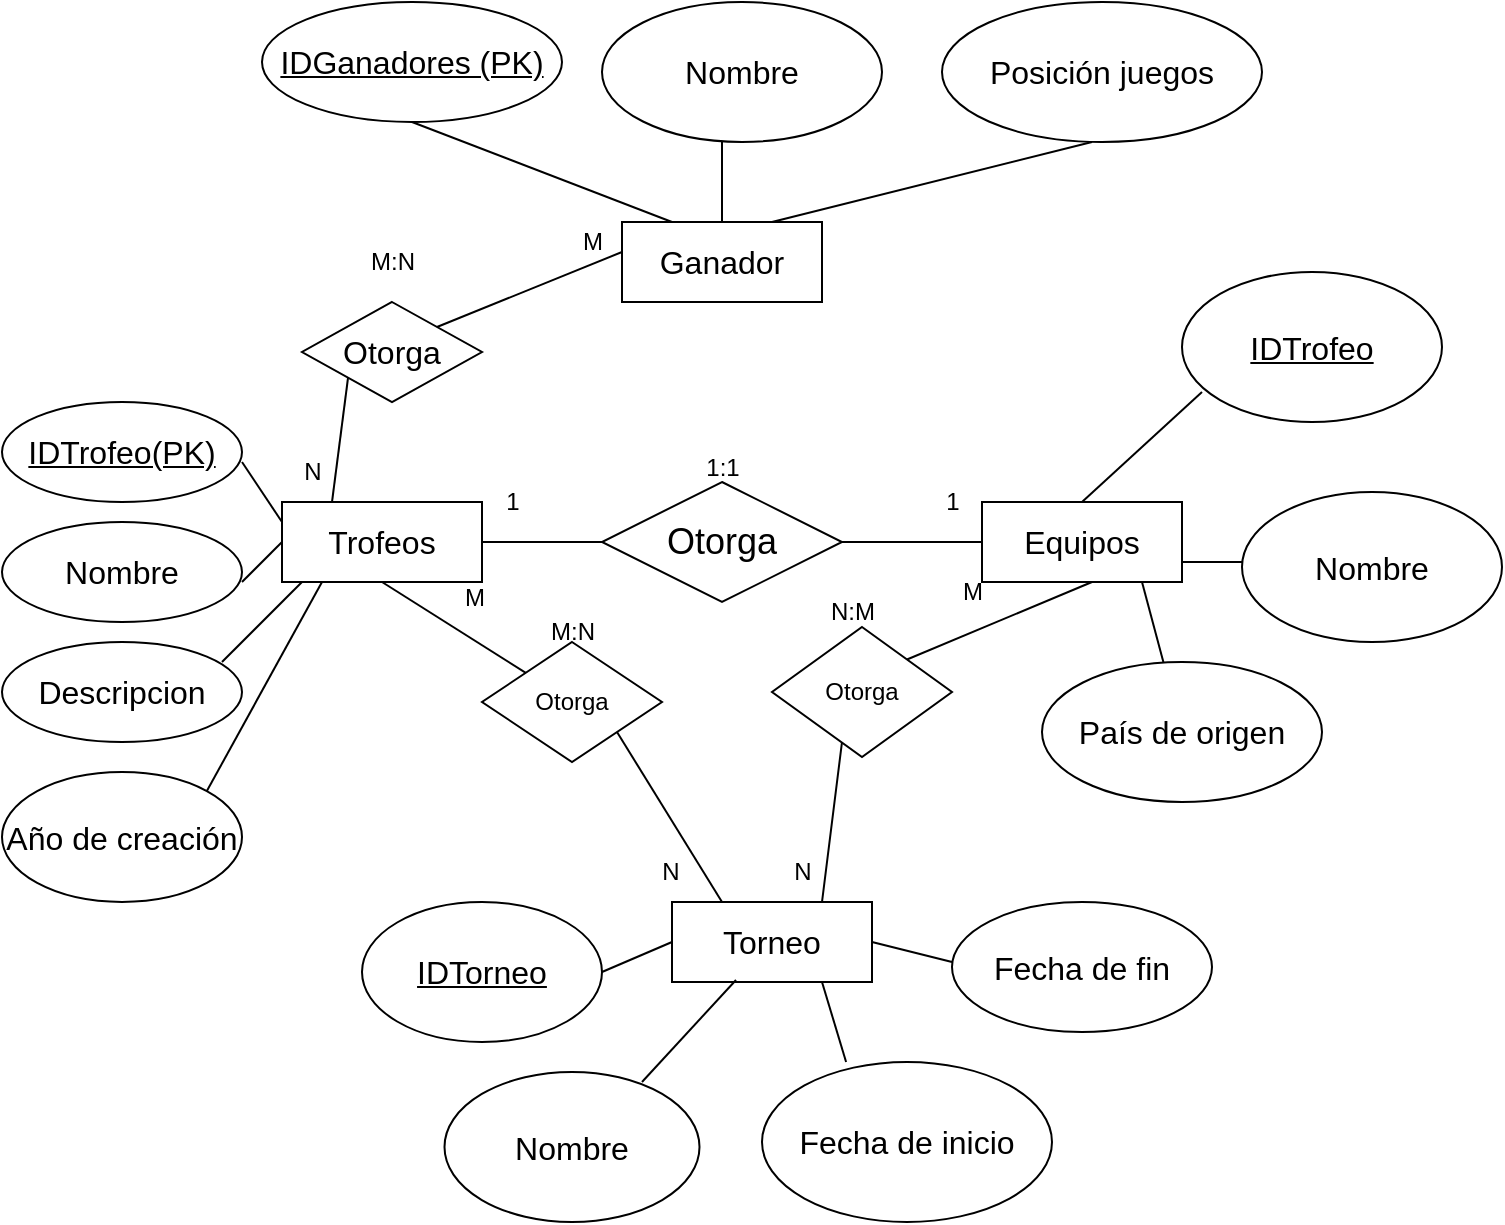 <mxfile version="24.6.4" type="device">
  <diagram id="R2lEEEUBdFMjLlhIrx00" name="Page-1">
    <mxGraphModel dx="1035" dy="626" grid="1" gridSize="10" guides="1" tooltips="1" connect="1" arrows="1" fold="1" page="1" pageScale="1" pageWidth="850" pageHeight="1100" math="0" shadow="0" extFonts="Permanent Marker^https://fonts.googleapis.com/css?family=Permanent+Marker">
      <root>
        <mxCell id="0" />
        <mxCell id="1" parent="0" />
        <mxCell id="ekM_NdL7K5Tozn75nBEl-268" value="&lt;span style=&quot;font-size: 18px;&quot;&gt;Otorga&lt;/span&gt;" style="shape=rhombus;perimeter=rhombusPerimeter;whiteSpace=wrap;html=1;align=center;" parent="1" vertex="1">
          <mxGeometry x="340" y="240" width="120" height="60" as="geometry" />
        </mxCell>
        <mxCell id="ekM_NdL7K5Tozn75nBEl-269" value="" style="line;strokeWidth=1;rotatable=0;dashed=0;labelPosition=right;align=left;verticalAlign=middle;spacingTop=0;spacingLeft=6;points=[];portConstraint=eastwest;" parent="1" vertex="1">
          <mxGeometry x="460" y="265" width="70" height="10" as="geometry" />
        </mxCell>
        <mxCell id="ekM_NdL7K5Tozn75nBEl-270" value="" style="line;strokeWidth=1;rotatable=0;dashed=0;labelPosition=right;align=left;verticalAlign=middle;spacingTop=0;spacingLeft=6;points=[];portConstraint=eastwest;" parent="1" vertex="1">
          <mxGeometry x="280" y="265" width="60" height="10" as="geometry" />
        </mxCell>
        <mxCell id="ekM_NdL7K5Tozn75nBEl-271" value="&lt;font size=&quot;3&quot;&gt;Trofeos&lt;/font&gt;" style="whiteSpace=wrap;html=1;align=center;" parent="1" vertex="1">
          <mxGeometry x="180" y="250" width="100" height="40" as="geometry" />
        </mxCell>
        <mxCell id="ekM_NdL7K5Tozn75nBEl-272" value="&lt;font size=&quot;3&quot;&gt;Equipos&lt;/font&gt;" style="whiteSpace=wrap;html=1;align=center;" parent="1" vertex="1">
          <mxGeometry x="530" y="250" width="100" height="40" as="geometry" />
        </mxCell>
        <mxCell id="ekM_NdL7K5Tozn75nBEl-274" value="&lt;font style=&quot;font-size: 16px;&quot;&gt;Ganador&lt;/font&gt;" style="whiteSpace=wrap;html=1;align=center;" parent="1" vertex="1">
          <mxGeometry x="350" y="110" width="100" height="40" as="geometry" />
        </mxCell>
        <mxCell id="ekM_NdL7K5Tozn75nBEl-275" value="&lt;span style=&quot;font-size: 16px;&quot;&gt;Torneo&lt;/span&gt;" style="whiteSpace=wrap;html=1;align=center;" parent="1" vertex="1">
          <mxGeometry x="375" y="450" width="100" height="40" as="geometry" />
        </mxCell>
        <mxCell id="ekM_NdL7K5Tozn75nBEl-276" value="&lt;font style=&quot;font-size: 16px;&quot;&gt;Otorga&lt;/font&gt;" style="shape=rhombus;perimeter=rhombusPerimeter;whiteSpace=wrap;html=1;align=center;" parent="1" vertex="1">
          <mxGeometry x="190" y="150" width="90" height="50" as="geometry" />
        </mxCell>
        <mxCell id="ekM_NdL7K5Tozn75nBEl-277" value="Otorga" style="shape=rhombus;perimeter=rhombusPerimeter;whiteSpace=wrap;html=1;align=center;" parent="1" vertex="1">
          <mxGeometry x="280" y="320" width="90" height="60" as="geometry" />
        </mxCell>
        <mxCell id="ekM_NdL7K5Tozn75nBEl-278" value="Otorga" style="shape=rhombus;perimeter=rhombusPerimeter;whiteSpace=wrap;html=1;align=center;" parent="1" vertex="1">
          <mxGeometry x="425" y="312.5" width="90" height="65" as="geometry" />
        </mxCell>
        <mxCell id="ekM_NdL7K5Tozn75nBEl-282" value="" style="endArrow=none;html=1;rounded=0;entryX=1;entryY=0;entryDx=0;entryDy=0;" parent="1" target="ekM_NdL7K5Tozn75nBEl-276" edge="1">
          <mxGeometry relative="1" as="geometry">
            <mxPoint x="350" y="125" as="sourcePoint" />
            <mxPoint x="270" y="225" as="targetPoint" />
          </mxGeometry>
        </mxCell>
        <mxCell id="ekM_NdL7K5Tozn75nBEl-284" value="" style="endArrow=none;html=1;rounded=0;exitX=0.25;exitY=0;exitDx=0;exitDy=0;" parent="1" source="ekM_NdL7K5Tozn75nBEl-271" edge="1">
          <mxGeometry relative="1" as="geometry">
            <mxPoint x="60" y="190" as="sourcePoint" />
            <mxPoint x="213" y="188" as="targetPoint" />
          </mxGeometry>
        </mxCell>
        <mxCell id="ekM_NdL7K5Tozn75nBEl-285" value="" style="endArrow=none;html=1;rounded=0;" parent="1" source="ekM_NdL7K5Tozn75nBEl-277" edge="1">
          <mxGeometry relative="1" as="geometry">
            <mxPoint x="150" y="380" as="sourcePoint" />
            <mxPoint x="230" y="290" as="targetPoint" />
          </mxGeometry>
        </mxCell>
        <mxCell id="ekM_NdL7K5Tozn75nBEl-287" value="" style="endArrow=none;html=1;rounded=0;entryX=0.25;entryY=0;entryDx=0;entryDy=0;exitX=1;exitY=1;exitDx=0;exitDy=0;" parent="1" source="ekM_NdL7K5Tozn75nBEl-277" target="ekM_NdL7K5Tozn75nBEl-275" edge="1">
          <mxGeometry relative="1" as="geometry">
            <mxPoint x="230" y="440" as="sourcePoint" />
            <mxPoint x="315" y="370" as="targetPoint" />
          </mxGeometry>
        </mxCell>
        <mxCell id="ekM_NdL7K5Tozn75nBEl-289" value="" style="endArrow=none;html=1;rounded=0;exitX=1;exitY=0;exitDx=0;exitDy=0;" parent="1" source="ekM_NdL7K5Tozn75nBEl-278" edge="1">
          <mxGeometry relative="1" as="geometry">
            <mxPoint x="425" y="290" as="sourcePoint" />
            <mxPoint x="585" y="290" as="targetPoint" />
          </mxGeometry>
        </mxCell>
        <mxCell id="ekM_NdL7K5Tozn75nBEl-290" value="" style="endArrow=none;html=1;rounded=0;" parent="1" edge="1">
          <mxGeometry relative="1" as="geometry">
            <mxPoint x="400" y="110" as="sourcePoint" />
            <mxPoint x="400" y="70" as="targetPoint" />
          </mxGeometry>
        </mxCell>
        <mxCell id="ekM_NdL7K5Tozn75nBEl-291" value="&lt;font style=&quot;font-size: 16px;&quot;&gt;&lt;u&gt;IDGanadores (PK)&lt;/u&gt;&lt;/font&gt;" style="ellipse;whiteSpace=wrap;html=1;align=center;" parent="1" vertex="1">
          <mxGeometry x="170" width="150" height="60" as="geometry" />
        </mxCell>
        <mxCell id="ekM_NdL7K5Tozn75nBEl-294" value="&lt;font style=&quot;font-size: 16px;&quot;&gt;Nombre&lt;/font&gt;" style="ellipse;whiteSpace=wrap;html=1;align=center;" parent="1" vertex="1">
          <mxGeometry x="340" width="140" height="70" as="geometry" />
        </mxCell>
        <mxCell id="ekM_NdL7K5Tozn75nBEl-295" value="" style="endArrow=none;html=1;rounded=0;entryX=0.25;entryY=0;entryDx=0;entryDy=0;exitX=0.5;exitY=1;exitDx=0;exitDy=0;" parent="1" source="ekM_NdL7K5Tozn75nBEl-291" target="ekM_NdL7K5Tozn75nBEl-274" edge="1">
          <mxGeometry relative="1" as="geometry">
            <mxPoint x="230" y="60" as="sourcePoint" />
            <mxPoint x="390" y="60" as="targetPoint" />
          </mxGeometry>
        </mxCell>
        <mxCell id="ekM_NdL7K5Tozn75nBEl-296" value="&lt;font style=&quot;font-size: 16px;&quot;&gt;Posición juegos&lt;/font&gt;" style="ellipse;whiteSpace=wrap;html=1;align=center;" parent="1" vertex="1">
          <mxGeometry x="510" width="160" height="70" as="geometry" />
        </mxCell>
        <mxCell id="ekM_NdL7K5Tozn75nBEl-297" value="" style="endArrow=none;html=1;rounded=0;" parent="1" edge="1">
          <mxGeometry relative="1" as="geometry">
            <mxPoint x="425" y="110" as="sourcePoint" />
            <mxPoint x="585" y="70" as="targetPoint" />
          </mxGeometry>
        </mxCell>
        <mxCell id="ekM_NdL7K5Tozn75nBEl-298" value="&lt;font style=&quot;font-size: 16px;&quot;&gt;&lt;u&gt;IDTrofeo(PK)&lt;/u&gt;&lt;/font&gt;" style="ellipse;whiteSpace=wrap;html=1;align=center;" parent="1" vertex="1">
          <mxGeometry x="40" y="200" width="120" height="50" as="geometry" />
        </mxCell>
        <mxCell id="ekM_NdL7K5Tozn75nBEl-299" value="&lt;font style=&quot;font-size: 16px;&quot;&gt;Descripcion&lt;/font&gt;" style="ellipse;whiteSpace=wrap;html=1;align=center;" parent="1" vertex="1">
          <mxGeometry x="40" y="320" width="120" height="50" as="geometry" />
        </mxCell>
        <mxCell id="ekM_NdL7K5Tozn75nBEl-300" value="&lt;font style=&quot;font-size: 16px;&quot;&gt;Nombre&lt;/font&gt;" style="ellipse;whiteSpace=wrap;html=1;align=center;" parent="1" vertex="1">
          <mxGeometry x="40" y="260" width="120" height="50" as="geometry" />
        </mxCell>
        <mxCell id="ekM_NdL7K5Tozn75nBEl-301" value="&lt;span style=&quot;font-size: 16px;&quot;&gt;Año de creación&lt;/span&gt;" style="ellipse;whiteSpace=wrap;html=1;align=center;" parent="1" vertex="1">
          <mxGeometry x="40" y="385" width="120" height="65" as="geometry" />
        </mxCell>
        <mxCell id="ekM_NdL7K5Tozn75nBEl-302" value="" style="endArrow=none;html=1;rounded=0;entryX=0;entryY=0.25;entryDx=0;entryDy=0;" parent="1" target="ekM_NdL7K5Tozn75nBEl-271" edge="1">
          <mxGeometry relative="1" as="geometry">
            <mxPoint x="160" y="230" as="sourcePoint" />
            <mxPoint x="315" y="224.29" as="targetPoint" />
          </mxGeometry>
        </mxCell>
        <mxCell id="JNzm3K18ym4uhyMhMxKO-1" value="&lt;font style=&quot;font-size: 16px;&quot;&gt;Nombre&lt;/font&gt;" style="ellipse;whiteSpace=wrap;html=1;" vertex="1" parent="1">
          <mxGeometry x="261.25" y="535" width="127.5" height="75" as="geometry" />
        </mxCell>
        <mxCell id="JNzm3K18ym4uhyMhMxKO-2" value="" style="endArrow=none;html=1;rounded=0;" edge="1" parent="1">
          <mxGeometry width="50" height="50" relative="1" as="geometry">
            <mxPoint x="160" y="290" as="sourcePoint" />
            <mxPoint x="180" y="270" as="targetPoint" />
          </mxGeometry>
        </mxCell>
        <mxCell id="JNzm3K18ym4uhyMhMxKO-3" value="" style="endArrow=none;html=1;rounded=0;" edge="1" parent="1">
          <mxGeometry width="50" height="50" relative="1" as="geometry">
            <mxPoint x="150" y="330" as="sourcePoint" />
            <mxPoint x="190" y="290" as="targetPoint" />
          </mxGeometry>
        </mxCell>
        <mxCell id="JNzm3K18ym4uhyMhMxKO-4" value="" style="endArrow=none;html=1;rounded=0;exitX=1;exitY=0;exitDx=0;exitDy=0;" edge="1" parent="1" source="ekM_NdL7K5Tozn75nBEl-301">
          <mxGeometry width="50" height="50" relative="1" as="geometry">
            <mxPoint x="150" y="340" as="sourcePoint" />
            <mxPoint x="200" y="290" as="targetPoint" />
          </mxGeometry>
        </mxCell>
        <mxCell id="JNzm3K18ym4uhyMhMxKO-5" value="&lt;font style=&quot;font-size: 16px;&quot;&gt;Fecha de fin&lt;/font&gt;" style="ellipse;whiteSpace=wrap;html=1;" vertex="1" parent="1">
          <mxGeometry x="515" y="450" width="130" height="65" as="geometry" />
        </mxCell>
        <mxCell id="JNzm3K18ym4uhyMhMxKO-6" value="&lt;font size=&quot;1&quot;&gt;&lt;u style=&quot;font-size: 16px;&quot;&gt;IDTorneo&lt;/u&gt;&lt;/font&gt;" style="ellipse;whiteSpace=wrap;html=1;" vertex="1" parent="1">
          <mxGeometry x="220" y="450" width="120" height="70" as="geometry" />
        </mxCell>
        <mxCell id="JNzm3K18ym4uhyMhMxKO-8" value="&lt;font style=&quot;font-size: 16px;&quot;&gt;Fecha de inicio&lt;/font&gt;" style="ellipse;whiteSpace=wrap;html=1;" vertex="1" parent="1">
          <mxGeometry x="420" y="530" width="145" height="80" as="geometry" />
        </mxCell>
        <mxCell id="JNzm3K18ym4uhyMhMxKO-9" value="" style="endArrow=none;html=1;rounded=0;exitX=0.29;exitY=0;exitDx=0;exitDy=0;exitPerimeter=0;" edge="1" parent="1" source="JNzm3K18ym4uhyMhMxKO-8">
          <mxGeometry width="50" height="50" relative="1" as="geometry">
            <mxPoint x="400" y="540" as="sourcePoint" />
            <mxPoint x="450" y="490" as="targetPoint" />
          </mxGeometry>
        </mxCell>
        <mxCell id="JNzm3K18ym4uhyMhMxKO-10" value="" style="endArrow=none;html=1;rounded=0;entryX=0.32;entryY=0.975;entryDx=0;entryDy=0;entryPerimeter=0;" edge="1" parent="1" target="ekM_NdL7K5Tozn75nBEl-275">
          <mxGeometry width="50" height="50" relative="1" as="geometry">
            <mxPoint x="360" y="540" as="sourcePoint" />
            <mxPoint x="400" y="500" as="targetPoint" />
            <Array as="points" />
          </mxGeometry>
        </mxCell>
        <mxCell id="JNzm3K18ym4uhyMhMxKO-12" value="" style="endArrow=none;html=1;rounded=0;exitX=1;exitY=0.5;exitDx=0;exitDy=0;" edge="1" parent="1" source="ekM_NdL7K5Tozn75nBEl-275">
          <mxGeometry width="50" height="50" relative="1" as="geometry">
            <mxPoint x="465" y="530" as="sourcePoint" />
            <mxPoint x="515" y="480" as="targetPoint" />
          </mxGeometry>
        </mxCell>
        <mxCell id="JNzm3K18ym4uhyMhMxKO-13" value="" style="endArrow=none;html=1;rounded=0;exitX=1;exitY=0.5;exitDx=0;exitDy=0;" edge="1" parent="1" source="JNzm3K18ym4uhyMhMxKO-6">
          <mxGeometry width="50" height="50" relative="1" as="geometry">
            <mxPoint x="325" y="520" as="sourcePoint" />
            <mxPoint x="375" y="470" as="targetPoint" />
          </mxGeometry>
        </mxCell>
        <mxCell id="JNzm3K18ym4uhyMhMxKO-14" value="&lt;u&gt;&lt;font style=&quot;font-size: 16px;&quot;&gt;IDTrofeo&lt;/font&gt;&lt;/u&gt;" style="ellipse;whiteSpace=wrap;html=1;" vertex="1" parent="1">
          <mxGeometry x="630" y="135" width="130" height="75" as="geometry" />
        </mxCell>
        <mxCell id="JNzm3K18ym4uhyMhMxKO-15" value="&lt;font style=&quot;font-size: 16px;&quot;&gt;Nombre&lt;/font&gt;" style="ellipse;whiteSpace=wrap;html=1;" vertex="1" parent="1">
          <mxGeometry x="660" y="245" width="130" height="75" as="geometry" />
        </mxCell>
        <mxCell id="JNzm3K18ym4uhyMhMxKO-16" value="&lt;font style=&quot;font-size: 16px;&quot;&gt;País de origen&lt;/font&gt;" style="ellipse;whiteSpace=wrap;html=1;" vertex="1" parent="1">
          <mxGeometry x="560" y="330" width="140" height="70" as="geometry" />
        </mxCell>
        <mxCell id="JNzm3K18ym4uhyMhMxKO-17" value="" style="endArrow=none;html=1;rounded=0;exitX=0.5;exitY=0;exitDx=0;exitDy=0;" edge="1" parent="1" source="ekM_NdL7K5Tozn75nBEl-272">
          <mxGeometry width="50" height="50" relative="1" as="geometry">
            <mxPoint x="590" y="245" as="sourcePoint" />
            <mxPoint x="640" y="195" as="targetPoint" />
          </mxGeometry>
        </mxCell>
        <mxCell id="JNzm3K18ym4uhyMhMxKO-18" value="" style="endArrow=none;html=1;rounded=0;exitX=1;exitY=0.75;exitDx=0;exitDy=0;" edge="1" parent="1" source="ekM_NdL7K5Tozn75nBEl-272">
          <mxGeometry width="50" height="50" relative="1" as="geometry">
            <mxPoint x="610" y="330" as="sourcePoint" />
            <mxPoint x="660" y="280" as="targetPoint" />
            <Array as="points" />
          </mxGeometry>
        </mxCell>
        <mxCell id="JNzm3K18ym4uhyMhMxKO-19" value="" style="endArrow=none;html=1;rounded=0;" edge="1" parent="1" source="JNzm3K18ym4uhyMhMxKO-16">
          <mxGeometry width="50" height="50" relative="1" as="geometry">
            <mxPoint x="560" y="340" as="sourcePoint" />
            <mxPoint x="610" y="290" as="targetPoint" />
          </mxGeometry>
        </mxCell>
        <mxCell id="JNzm3K18ym4uhyMhMxKO-20" value="1:1" style="text;html=1;align=center;verticalAlign=middle;resizable=0;points=[];autosize=1;strokeColor=none;fillColor=none;" vertex="1" parent="1">
          <mxGeometry x="380" y="218" width="40" height="30" as="geometry" />
        </mxCell>
        <mxCell id="JNzm3K18ym4uhyMhMxKO-22" value="1" style="text;html=1;align=center;verticalAlign=middle;resizable=0;points=[];autosize=1;strokeColor=none;fillColor=none;" vertex="1" parent="1">
          <mxGeometry x="500" y="235" width="30" height="30" as="geometry" />
        </mxCell>
        <mxCell id="JNzm3K18ym4uhyMhMxKO-23" value="1" style="text;html=1;align=center;verticalAlign=middle;resizable=0;points=[];autosize=1;strokeColor=none;fillColor=none;" vertex="1" parent="1">
          <mxGeometry x="280" y="235" width="30" height="30" as="geometry" />
        </mxCell>
        <mxCell id="JNzm3K18ym4uhyMhMxKO-24" value="M" style="text;html=1;align=center;verticalAlign=middle;resizable=0;points=[];autosize=1;strokeColor=none;fillColor=none;" vertex="1" parent="1">
          <mxGeometry x="510" y="280" width="30" height="30" as="geometry" />
        </mxCell>
        <mxCell id="JNzm3K18ym4uhyMhMxKO-25" value="N:M" style="text;html=1;align=center;verticalAlign=middle;resizable=0;points=[];autosize=1;strokeColor=none;fillColor=none;" vertex="1" parent="1">
          <mxGeometry x="440" y="290" width="50" height="30" as="geometry" />
        </mxCell>
        <mxCell id="JNzm3K18ym4uhyMhMxKO-33" value="N" style="text;html=1;align=center;verticalAlign=middle;resizable=0;points=[];autosize=1;strokeColor=none;fillColor=none;" vertex="1" parent="1">
          <mxGeometry x="425" y="420" width="30" height="30" as="geometry" />
        </mxCell>
        <mxCell id="JNzm3K18ym4uhyMhMxKO-34" value="" style="endArrow=none;html=1;rounded=0;exitX=0.75;exitY=0;exitDx=0;exitDy=0;" edge="1" parent="1" source="ekM_NdL7K5Tozn75nBEl-275">
          <mxGeometry width="50" height="50" relative="1" as="geometry">
            <mxPoint x="400" y="430" as="sourcePoint" />
            <mxPoint x="460" y="370" as="targetPoint" />
          </mxGeometry>
        </mxCell>
        <mxCell id="JNzm3K18ym4uhyMhMxKO-35" value="N" style="text;html=1;align=center;verticalAlign=middle;resizable=0;points=[];autosize=1;strokeColor=none;fillColor=none;" vertex="1" parent="1">
          <mxGeometry x="358.75" y="420" width="30" height="30" as="geometry" />
        </mxCell>
        <mxCell id="JNzm3K18ym4uhyMhMxKO-36" value="M" style="text;html=1;align=center;verticalAlign=middle;resizable=0;points=[];autosize=1;strokeColor=none;fillColor=none;" vertex="1" parent="1">
          <mxGeometry x="261.25" y="282.5" width="30" height="30" as="geometry" />
        </mxCell>
        <mxCell id="JNzm3K18ym4uhyMhMxKO-37" value="M:N" style="text;html=1;align=center;verticalAlign=middle;resizable=0;points=[];autosize=1;strokeColor=none;fillColor=none;" vertex="1" parent="1">
          <mxGeometry x="300" y="300" width="50" height="30" as="geometry" />
        </mxCell>
        <mxCell id="JNzm3K18ym4uhyMhMxKO-38" value="N" style="text;html=1;align=center;verticalAlign=middle;resizable=0;points=[];autosize=1;strokeColor=none;fillColor=none;" vertex="1" parent="1">
          <mxGeometry x="180" y="220" width="30" height="30" as="geometry" />
        </mxCell>
        <mxCell id="JNzm3K18ym4uhyMhMxKO-39" value="M" style="text;html=1;align=center;verticalAlign=middle;resizable=0;points=[];autosize=1;strokeColor=none;fillColor=none;" vertex="1" parent="1">
          <mxGeometry x="320" y="105" width="30" height="30" as="geometry" />
        </mxCell>
        <mxCell id="JNzm3K18ym4uhyMhMxKO-40" value="M:N" style="text;html=1;align=center;verticalAlign=middle;resizable=0;points=[];autosize=1;strokeColor=none;fillColor=none;" vertex="1" parent="1">
          <mxGeometry x="210" y="115" width="50" height="30" as="geometry" />
        </mxCell>
      </root>
    </mxGraphModel>
  </diagram>
</mxfile>
